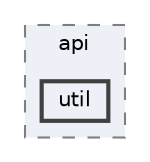digraph "repository/core/src/test/java/com/sterlite/cal/config/api/util"
{
 // LATEX_PDF_SIZE
  bgcolor="transparent";
  edge [fontname=Helvetica,fontsize=10,labelfontname=Helvetica,labelfontsize=10];
  node [fontname=Helvetica,fontsize=10,shape=box,height=0.2,width=0.4];
  compound=true
  subgraph clusterdir_4eef05b10047905943c0c0230c98edea {
    graph [ bgcolor="#edf0f7", pencolor="grey50", label="api", fontname=Helvetica,fontsize=10 style="filled,dashed", URL="dir_4eef05b10047905943c0c0230c98edea.html",tooltip=""]
  dir_c24fde9b9d89cbf8c08ba98aefea55e0 [label="util", fillcolor="#edf0f7", color="grey25", style="filled,bold", URL="dir_c24fde9b9d89cbf8c08ba98aefea55e0.html",tooltip=""];
  }
}
